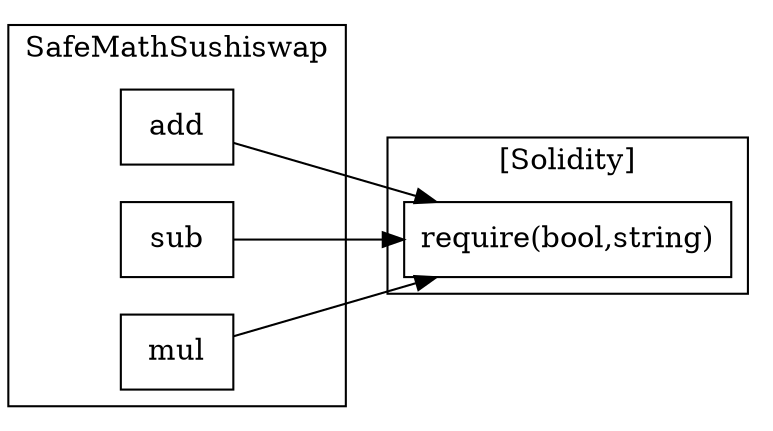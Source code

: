 strict digraph {
rankdir="LR"
node [shape=box]
subgraph cluster_110_SafeMathSushiswap {
label = "SafeMathSushiswap"
"110_add" [label="add"]
"110_sub" [label="sub"]
"110_mul" [label="mul"]
}subgraph cluster_solidity {
label = "[Solidity]"
"require(bool,string)" 
"110_sub" -> "require(bool,string)"
"110_add" -> "require(bool,string)"
"110_mul" -> "require(bool,string)"
}
}